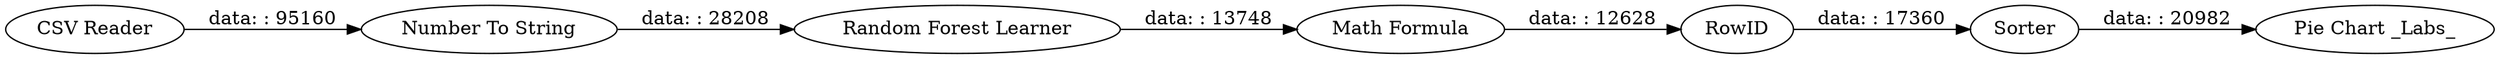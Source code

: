 digraph {
	"-8058812921083142737_9" [label="Number To String"]
	"-8058812921083142737_14" [label=RowID]
	"-8058812921083142737_19" [label="Pie Chart _Labs_"]
	"-8058812921083142737_1" [label="CSV Reader"]
	"-8058812921083142737_10" [label="Random Forest Learner"]
	"-8058812921083142737_12" [label="Math Formula"]
	"-8058812921083142737_18" [label=Sorter]
	"-8058812921083142737_12" -> "-8058812921083142737_14" [label="data: : 12628"]
	"-8058812921083142737_18" -> "-8058812921083142737_19" [label="data: : 20982"]
	"-8058812921083142737_14" -> "-8058812921083142737_18" [label="data: : 17360"]
	"-8058812921083142737_9" -> "-8058812921083142737_10" [label="data: : 28208"]
	"-8058812921083142737_1" -> "-8058812921083142737_9" [label="data: : 95160"]
	"-8058812921083142737_10" -> "-8058812921083142737_12" [label="data: : 13748"]
	rankdir=LR
}
